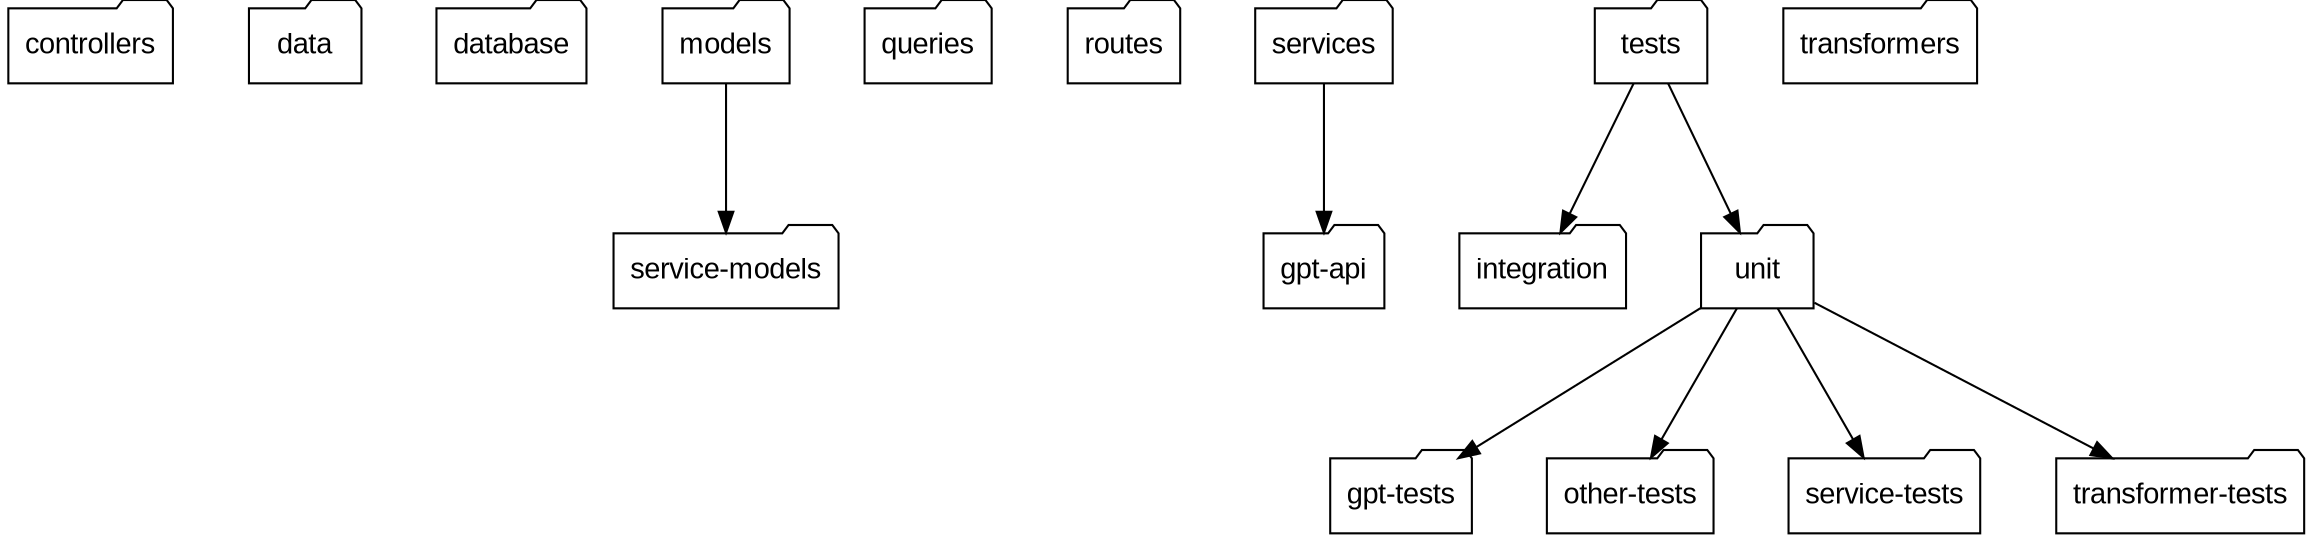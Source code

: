 
digraph G {
  rankdir=TB; // Change layout to Top-to-Bottom
  nodesep=0.5; // Adjust horizontal spacing
  ranksep=1;   // Adjust vertical spacing
  node [fontname="Arial"];
  "controllers" [shape=folder];
  "data" [shape=folder];
  "database" [shape=folder];
  "models" [shape=folder];
  "service-models" [shape=folder];
  "queries" [shape=folder];
  "routes" [shape=folder];
  "services" [shape=folder];
  "gpt-api" [shape=folder];
  "tests" [shape=folder];
  "integration" [shape=folder];
  "unit" [shape=folder];
  "gpt-tests" [shape=folder];
  "other-tests" [shape=folder];
  "service-tests" [shape=folder];
  "transformer-tests" [shape=folder];
  "transformers" [shape=folder];
  "models" -> "service-models";
  "services" -> "gpt-api";
  "tests" -> "integration";
  "tests" -> "unit";
  "unit" -> "gpt-tests";
  "unit" -> "other-tests";
  "unit" -> "service-tests";
  "unit" -> "transformer-tests"
}

